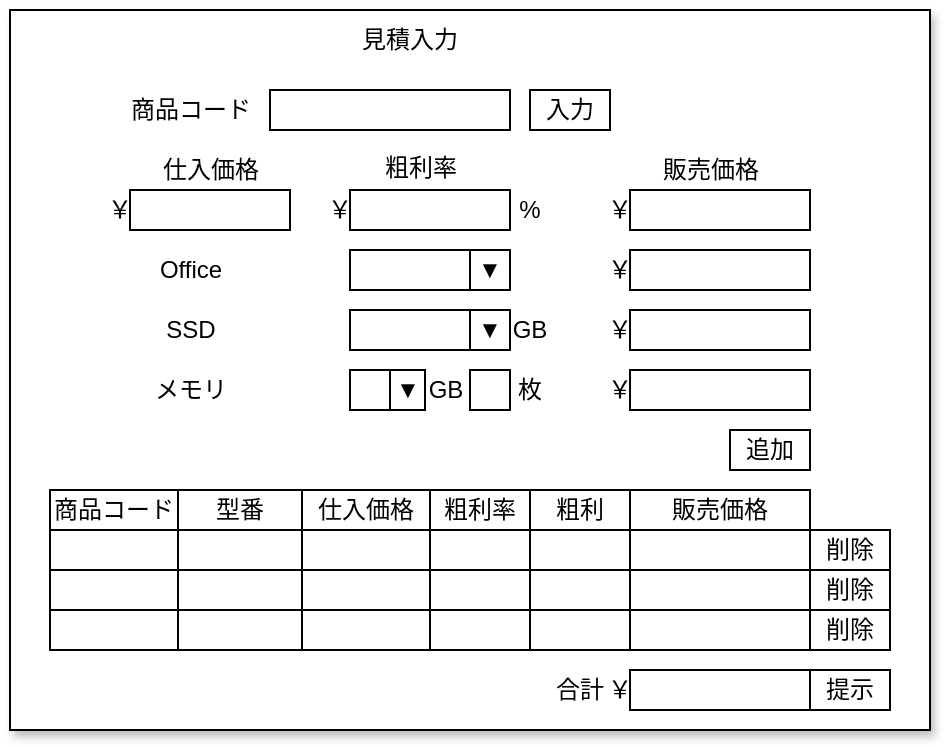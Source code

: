 <mxfile version="15.6.8" type="embed" pages="2">
    <diagram id="2d7q4Twcdk3mc3P2LlPO" name="S10-01 見積">
        <mxGraphModel dx="747" dy="437" grid="1" gridSize="10" guides="1" tooltips="1" connect="1" arrows="1" fold="1" page="1" pageScale="1" pageWidth="827" pageHeight="1169" math="0" shadow="0">
            <root>
                <mxCell id="0"/>
                <mxCell id="1" style="locked=1;" parent="0"/>
                <mxCell id="hILR4y_Fma9SmZH_9_it-3" value="" style="rounded=0;whiteSpace=wrap;html=1;shadow=1;" vertex="1" parent="1">
                    <mxGeometry x="80" y="50" width="460" height="360" as="geometry"/>
                </mxCell>
                <mxCell id="hILR4y_Fma9SmZH_9_it-4" value="&lt;div&gt;見積入力&lt;/div&gt;" style="text;html=1;strokeColor=none;fillColor=none;align=center;verticalAlign=middle;whiteSpace=wrap;rounded=0;" vertex="1" parent="1">
                    <mxGeometry x="250" y="50" width="60" height="30" as="geometry"/>
                </mxCell>
                <mxCell id="hILR4y_Fma9SmZH_9_it-5" value="&lt;div&gt;商品コード&lt;/div&gt;" style="text;html=1;align=center;verticalAlign=middle;resizable=0;points=[];autosize=1;strokeColor=none;fillColor=none;" vertex="1" parent="1">
                    <mxGeometry x="130" y="90" width="80" height="20" as="geometry"/>
                </mxCell>
                <mxCell id="hILR4y_Fma9SmZH_9_it-6" value="&lt;div&gt;Office&lt;/div&gt;" style="text;html=1;align=center;verticalAlign=middle;resizable=0;points=[];autosize=1;strokeColor=none;fillColor=none;" vertex="1" parent="1">
                    <mxGeometry x="145" y="170" width="50" height="20" as="geometry"/>
                </mxCell>
                <mxCell id="hILR4y_Fma9SmZH_9_it-7" value="&lt;div&gt;SSD&lt;/div&gt;" style="text;html=1;align=center;verticalAlign=middle;resizable=0;points=[];autosize=1;strokeColor=none;fillColor=none;" vertex="1" parent="1">
                    <mxGeometry x="150" y="200" width="40" height="20" as="geometry"/>
                </mxCell>
                <mxCell id="hILR4y_Fma9SmZH_9_it-8" value="メモリ" style="text;html=1;align=center;verticalAlign=middle;resizable=0;points=[];autosize=1;strokeColor=none;fillColor=none;" vertex="1" parent="1">
                    <mxGeometry x="145" y="230" width="50" height="20" as="geometry"/>
                </mxCell>
                <mxCell id="hILR4y_Fma9SmZH_9_it-9" value="" style="rounded=0;whiteSpace=wrap;html=1;" vertex="1" parent="1">
                    <mxGeometry x="210" y="90" width="120" height="20" as="geometry"/>
                </mxCell>
                <mxCell id="hILR4y_Fma9SmZH_9_it-10" value="入力" style="rounded=0;whiteSpace=wrap;html=1;" vertex="1" parent="1">
                    <mxGeometry x="340" y="90" width="40" height="20" as="geometry"/>
                </mxCell>
                <mxCell id="hILR4y_Fma9SmZH_9_it-11" value="仕入価格" style="text;html=1;align=center;verticalAlign=middle;resizable=0;points=[];autosize=1;strokeColor=none;fillColor=none;" vertex="1" parent="1">
                    <mxGeometry x="150" y="120" width="60" height="20" as="geometry"/>
                </mxCell>
                <mxCell id="hILR4y_Fma9SmZH_9_it-12" value="粗利率" style="text;html=1;align=center;verticalAlign=middle;resizable=0;points=[];autosize=1;strokeColor=none;fillColor=none;" vertex="1" parent="1">
                    <mxGeometry x="260" y="119" width="50" height="20" as="geometry"/>
                </mxCell>
                <mxCell id="hILR4y_Fma9SmZH_9_it-13" value="&lt;div&gt;販売価格&lt;/div&gt;" style="text;html=1;align=center;verticalAlign=middle;resizable=0;points=[];autosize=1;strokeColor=none;fillColor=none;" vertex="1" parent="1">
                    <mxGeometry x="400" y="120" width="60" height="20" as="geometry"/>
                </mxCell>
                <mxCell id="hILR4y_Fma9SmZH_9_it-14" value="" style="rounded=0;whiteSpace=wrap;html=1;" vertex="1" parent="1">
                    <mxGeometry x="140" y="140" width="80" height="20" as="geometry"/>
                </mxCell>
                <mxCell id="hILR4y_Fma9SmZH_9_it-15" value="" style="rounded=0;whiteSpace=wrap;html=1;" vertex="1" parent="1">
                    <mxGeometry x="250" y="140" width="80" height="20" as="geometry"/>
                </mxCell>
                <mxCell id="hILR4y_Fma9SmZH_9_it-16" value="" style="rounded=0;whiteSpace=wrap;html=1;" vertex="1" parent="1">
                    <mxGeometry x="390" y="140" width="90" height="20" as="geometry"/>
                </mxCell>
                <mxCell id="hILR4y_Fma9SmZH_9_it-17" value="￥" style="text;html=1;strokeColor=none;fillColor=none;align=center;verticalAlign=middle;whiteSpace=wrap;rounded=0;" vertex="1" parent="1">
                    <mxGeometry x="240" y="140" width="10" height="20" as="geometry"/>
                </mxCell>
                <mxCell id="hILR4y_Fma9SmZH_9_it-18" value="￥" style="text;html=1;strokeColor=none;fillColor=none;align=center;verticalAlign=middle;whiteSpace=wrap;rounded=0;" vertex="1" parent="1">
                    <mxGeometry x="380" y="140" width="10" height="20" as="geometry"/>
                </mxCell>
                <mxCell id="hILR4y_Fma9SmZH_9_it-19" value="%" style="text;html=1;strokeColor=none;fillColor=none;align=center;verticalAlign=middle;whiteSpace=wrap;rounded=0;" vertex="1" parent="1">
                    <mxGeometry x="330" y="140" width="20" height="20" as="geometry"/>
                </mxCell>
                <mxCell id="hILR4y_Fma9SmZH_9_it-20" value="" style="rounded=0;whiteSpace=wrap;html=1;" vertex="1" parent="1">
                    <mxGeometry x="250" y="170" width="80" height="20" as="geometry"/>
                </mxCell>
                <mxCell id="hILR4y_Fma9SmZH_9_it-21" value="▼" style="rounded=0;whiteSpace=wrap;html=1;" vertex="1" parent="1">
                    <mxGeometry x="310" y="170" width="20" height="20" as="geometry"/>
                </mxCell>
                <mxCell id="hILR4y_Fma9SmZH_9_it-22" value="" style="rounded=0;whiteSpace=wrap;html=1;" vertex="1" parent="1">
                    <mxGeometry x="390" y="170" width="90" height="20" as="geometry"/>
                </mxCell>
                <mxCell id="hILR4y_Fma9SmZH_9_it-23" value="￥" style="text;html=1;strokeColor=none;fillColor=none;align=center;verticalAlign=middle;whiteSpace=wrap;rounded=0;" vertex="1" parent="1">
                    <mxGeometry x="380" y="170" width="10" height="20" as="geometry"/>
                </mxCell>
                <mxCell id="hILR4y_Fma9SmZH_9_it-24" value="" style="rounded=0;whiteSpace=wrap;html=1;" vertex="1" parent="1">
                    <mxGeometry x="390" y="200" width="90" height="20" as="geometry"/>
                </mxCell>
                <mxCell id="hILR4y_Fma9SmZH_9_it-25" value="￥" style="text;html=1;strokeColor=none;fillColor=none;align=center;verticalAlign=middle;whiteSpace=wrap;rounded=0;" vertex="1" parent="1">
                    <mxGeometry x="380" y="200" width="10" height="20" as="geometry"/>
                </mxCell>
                <mxCell id="hILR4y_Fma9SmZH_9_it-26" value="" style="rounded=0;whiteSpace=wrap;html=1;" vertex="1" parent="1">
                    <mxGeometry x="390" y="230" width="90" height="20" as="geometry"/>
                </mxCell>
                <mxCell id="hILR4y_Fma9SmZH_9_it-27" value="￥" style="text;html=1;strokeColor=none;fillColor=none;align=center;verticalAlign=middle;whiteSpace=wrap;rounded=0;" vertex="1" parent="1">
                    <mxGeometry x="380" y="230" width="10" height="20" as="geometry"/>
                </mxCell>
                <mxCell id="hILR4y_Fma9SmZH_9_it-28" value="" style="rounded=0;whiteSpace=wrap;html=1;" vertex="1" parent="1">
                    <mxGeometry x="250" y="200" width="80" height="20" as="geometry"/>
                </mxCell>
                <mxCell id="hILR4y_Fma9SmZH_9_it-29" value="▼" style="rounded=0;whiteSpace=wrap;html=1;" vertex="1" parent="1">
                    <mxGeometry x="310" y="200" width="20" height="20" as="geometry"/>
                </mxCell>
                <mxCell id="hILR4y_Fma9SmZH_9_it-30" value="" style="rounded=0;whiteSpace=wrap;html=1;" vertex="1" parent="1">
                    <mxGeometry x="250" y="230" width="37.5" height="20" as="geometry"/>
                </mxCell>
                <mxCell id="hILR4y_Fma9SmZH_9_it-31" value="▼" style="rounded=0;whiteSpace=wrap;html=1;" vertex="1" parent="1">
                    <mxGeometry x="270" y="230" width="17.5" height="20" as="geometry"/>
                </mxCell>
                <mxCell id="hILR4y_Fma9SmZH_9_it-32" value="" style="shape=table;html=1;whiteSpace=wrap;startSize=0;container=1;collapsible=0;childLayout=tableLayout;" vertex="1" parent="1">
                    <mxGeometry x="100" y="290" width="190" height="80" as="geometry"/>
                </mxCell>
                <mxCell id="hILR4y_Fma9SmZH_9_it-33" value="" style="shape=partialRectangle;html=1;whiteSpace=wrap;collapsible=0;dropTarget=0;pointerEvents=0;fillColor=none;top=0;left=0;bottom=0;right=0;points=[[0,0.5],[1,0.5]];portConstraint=eastwest;" vertex="1" parent="hILR4y_Fma9SmZH_9_it-32">
                    <mxGeometry width="190" height="20" as="geometry"/>
                </mxCell>
                <mxCell id="hILR4y_Fma9SmZH_9_it-34" value="&lt;div&gt;商品コード&lt;/div&gt;" style="shape=partialRectangle;html=1;whiteSpace=wrap;connectable=0;fillColor=none;top=0;left=0;bottom=0;right=0;overflow=hidden;pointerEvents=1;" vertex="1" parent="hILR4y_Fma9SmZH_9_it-33">
                    <mxGeometry width="64" height="20" as="geometry">
                        <mxRectangle width="64" height="20" as="alternateBounds"/>
                    </mxGeometry>
                </mxCell>
                <mxCell id="hILR4y_Fma9SmZH_9_it-35" value="型番" style="shape=partialRectangle;html=1;whiteSpace=wrap;connectable=0;fillColor=none;top=0;left=0;bottom=0;right=0;overflow=hidden;pointerEvents=1;" vertex="1" parent="hILR4y_Fma9SmZH_9_it-33">
                    <mxGeometry x="64" width="62" height="20" as="geometry">
                        <mxRectangle width="62" height="20" as="alternateBounds"/>
                    </mxGeometry>
                </mxCell>
                <mxCell id="hILR4y_Fma9SmZH_9_it-36" value="&lt;div&gt;仕入価格&lt;/div&gt;" style="shape=partialRectangle;html=1;whiteSpace=wrap;connectable=0;fillColor=none;top=0;left=0;bottom=0;right=0;overflow=hidden;pointerEvents=1;" vertex="1" parent="hILR4y_Fma9SmZH_9_it-33">
                    <mxGeometry x="126" width="64" height="20" as="geometry">
                        <mxRectangle width="64" height="20" as="alternateBounds"/>
                    </mxGeometry>
                </mxCell>
                <mxCell id="hILR4y_Fma9SmZH_9_it-37" value="" style="shape=partialRectangle;html=1;whiteSpace=wrap;collapsible=0;dropTarget=0;pointerEvents=0;fillColor=none;top=0;left=0;bottom=0;right=0;points=[[0,0.5],[1,0.5]];portConstraint=eastwest;" vertex="1" parent="hILR4y_Fma9SmZH_9_it-32">
                    <mxGeometry y="20" width="190" height="20" as="geometry"/>
                </mxCell>
                <mxCell id="hILR4y_Fma9SmZH_9_it-38" value="" style="shape=partialRectangle;html=1;whiteSpace=wrap;connectable=0;fillColor=none;top=0;left=0;bottom=0;right=0;overflow=hidden;pointerEvents=1;" vertex="1" parent="hILR4y_Fma9SmZH_9_it-37">
                    <mxGeometry width="64" height="20" as="geometry">
                        <mxRectangle width="64" height="20" as="alternateBounds"/>
                    </mxGeometry>
                </mxCell>
                <mxCell id="hILR4y_Fma9SmZH_9_it-39" value="" style="shape=partialRectangle;html=1;whiteSpace=wrap;connectable=0;fillColor=none;top=0;left=0;bottom=0;right=0;overflow=hidden;pointerEvents=1;" vertex="1" parent="hILR4y_Fma9SmZH_9_it-37">
                    <mxGeometry x="64" width="62" height="20" as="geometry">
                        <mxRectangle width="62" height="20" as="alternateBounds"/>
                    </mxGeometry>
                </mxCell>
                <mxCell id="hILR4y_Fma9SmZH_9_it-40" value="" style="shape=partialRectangle;html=1;whiteSpace=wrap;connectable=0;fillColor=none;top=0;left=0;bottom=0;right=0;overflow=hidden;pointerEvents=1;" vertex="1" parent="hILR4y_Fma9SmZH_9_it-37">
                    <mxGeometry x="126" width="64" height="20" as="geometry">
                        <mxRectangle width="64" height="20" as="alternateBounds"/>
                    </mxGeometry>
                </mxCell>
                <mxCell id="hILR4y_Fma9SmZH_9_it-41" value="" style="shape=partialRectangle;html=1;whiteSpace=wrap;collapsible=0;dropTarget=0;pointerEvents=0;fillColor=none;top=0;left=0;bottom=0;right=0;points=[[0,0.5],[1,0.5]];portConstraint=eastwest;" vertex="1" parent="hILR4y_Fma9SmZH_9_it-32">
                    <mxGeometry y="40" width="190" height="20" as="geometry"/>
                </mxCell>
                <mxCell id="hILR4y_Fma9SmZH_9_it-42" value="" style="shape=partialRectangle;html=1;whiteSpace=wrap;connectable=0;fillColor=none;top=0;left=0;bottom=0;right=0;overflow=hidden;pointerEvents=1;" vertex="1" parent="hILR4y_Fma9SmZH_9_it-41">
                    <mxGeometry width="64" height="20" as="geometry">
                        <mxRectangle width="64" height="20" as="alternateBounds"/>
                    </mxGeometry>
                </mxCell>
                <mxCell id="hILR4y_Fma9SmZH_9_it-43" value="" style="shape=partialRectangle;html=1;whiteSpace=wrap;connectable=0;fillColor=none;top=0;left=0;bottom=0;right=0;overflow=hidden;pointerEvents=1;" vertex="1" parent="hILR4y_Fma9SmZH_9_it-41">
                    <mxGeometry x="64" width="62" height="20" as="geometry">
                        <mxRectangle width="62" height="20" as="alternateBounds"/>
                    </mxGeometry>
                </mxCell>
                <mxCell id="hILR4y_Fma9SmZH_9_it-44" value="" style="shape=partialRectangle;html=1;whiteSpace=wrap;connectable=0;fillColor=none;top=0;left=0;bottom=0;right=0;overflow=hidden;pointerEvents=1;" vertex="1" parent="hILR4y_Fma9SmZH_9_it-41">
                    <mxGeometry x="126" width="64" height="20" as="geometry">
                        <mxRectangle width="64" height="20" as="alternateBounds"/>
                    </mxGeometry>
                </mxCell>
                <mxCell id="hILR4y_Fma9SmZH_9_it-45" value="" style="shape=partialRectangle;html=1;whiteSpace=wrap;collapsible=0;dropTarget=0;pointerEvents=0;fillColor=none;top=0;left=0;bottom=0;right=0;points=[[0,0.5],[1,0.5]];portConstraint=eastwest;" vertex="1" parent="hILR4y_Fma9SmZH_9_it-32">
                    <mxGeometry y="60" width="190" height="20" as="geometry"/>
                </mxCell>
                <mxCell id="hILR4y_Fma9SmZH_9_it-46" value="" style="shape=partialRectangle;html=1;whiteSpace=wrap;connectable=0;fillColor=none;top=0;left=0;bottom=0;right=0;overflow=hidden;pointerEvents=1;" vertex="1" parent="hILR4y_Fma9SmZH_9_it-45">
                    <mxGeometry width="64" height="20" as="geometry">
                        <mxRectangle width="64" height="20" as="alternateBounds"/>
                    </mxGeometry>
                </mxCell>
                <mxCell id="hILR4y_Fma9SmZH_9_it-47" value="" style="shape=partialRectangle;html=1;whiteSpace=wrap;connectable=0;fillColor=none;top=0;left=0;bottom=0;right=0;overflow=hidden;pointerEvents=1;" vertex="1" parent="hILR4y_Fma9SmZH_9_it-45">
                    <mxGeometry x="64" width="62" height="20" as="geometry">
                        <mxRectangle width="62" height="20" as="alternateBounds"/>
                    </mxGeometry>
                </mxCell>
                <mxCell id="hILR4y_Fma9SmZH_9_it-48" value="" style="shape=partialRectangle;html=1;whiteSpace=wrap;connectable=0;fillColor=none;top=0;left=0;bottom=0;right=0;overflow=hidden;pointerEvents=1;" vertex="1" parent="hILR4y_Fma9SmZH_9_it-45">
                    <mxGeometry x="126" width="64" height="20" as="geometry">
                        <mxRectangle width="64" height="20" as="alternateBounds"/>
                    </mxGeometry>
                </mxCell>
                <mxCell id="hILR4y_Fma9SmZH_9_it-49" value="" style="shape=table;html=1;whiteSpace=wrap;startSize=0;container=1;collapsible=0;childLayout=tableLayout;" vertex="1" parent="1">
                    <mxGeometry x="290" y="290" width="190" height="80" as="geometry"/>
                </mxCell>
                <mxCell id="hILR4y_Fma9SmZH_9_it-50" value="" style="shape=partialRectangle;html=1;whiteSpace=wrap;collapsible=0;dropTarget=0;pointerEvents=0;fillColor=none;top=0;left=0;bottom=0;right=0;points=[[0,0.5],[1,0.5]];portConstraint=eastwest;" vertex="1" parent="hILR4y_Fma9SmZH_9_it-49">
                    <mxGeometry width="190" height="20" as="geometry"/>
                </mxCell>
                <mxCell id="hILR4y_Fma9SmZH_9_it-51" value="粗利率" style="shape=partialRectangle;html=1;whiteSpace=wrap;connectable=0;fillColor=none;top=0;left=0;bottom=0;right=0;overflow=hidden;pointerEvents=1;" vertex="1" parent="hILR4y_Fma9SmZH_9_it-50">
                    <mxGeometry width="50" height="20" as="geometry">
                        <mxRectangle width="50" height="20" as="alternateBounds"/>
                    </mxGeometry>
                </mxCell>
                <mxCell id="hILR4y_Fma9SmZH_9_it-52" value="粗利" style="shape=partialRectangle;html=1;whiteSpace=wrap;connectable=0;fillColor=none;top=0;left=0;bottom=0;right=0;overflow=hidden;pointerEvents=1;" vertex="1" parent="hILR4y_Fma9SmZH_9_it-50">
                    <mxGeometry x="50" width="50" height="20" as="geometry">
                        <mxRectangle width="50" height="20" as="alternateBounds"/>
                    </mxGeometry>
                </mxCell>
                <mxCell id="hILR4y_Fma9SmZH_9_it-53" value="販売価格" style="shape=partialRectangle;html=1;whiteSpace=wrap;connectable=0;fillColor=none;top=0;left=0;bottom=0;right=0;overflow=hidden;pointerEvents=1;" vertex="1" parent="hILR4y_Fma9SmZH_9_it-50">
                    <mxGeometry x="100" width="90" height="20" as="geometry">
                        <mxRectangle width="90" height="20" as="alternateBounds"/>
                    </mxGeometry>
                </mxCell>
                <mxCell id="hILR4y_Fma9SmZH_9_it-54" value="" style="shape=partialRectangle;html=1;whiteSpace=wrap;collapsible=0;dropTarget=0;pointerEvents=0;fillColor=none;top=0;left=0;bottom=0;right=0;points=[[0,0.5],[1,0.5]];portConstraint=eastwest;" vertex="1" parent="hILR4y_Fma9SmZH_9_it-49">
                    <mxGeometry y="20" width="190" height="20" as="geometry"/>
                </mxCell>
                <mxCell id="hILR4y_Fma9SmZH_9_it-55" value="" style="shape=partialRectangle;html=1;whiteSpace=wrap;connectable=0;fillColor=none;top=0;left=0;bottom=0;right=0;overflow=hidden;pointerEvents=1;" vertex="1" parent="hILR4y_Fma9SmZH_9_it-54">
                    <mxGeometry width="50" height="20" as="geometry">
                        <mxRectangle width="50" height="20" as="alternateBounds"/>
                    </mxGeometry>
                </mxCell>
                <mxCell id="hILR4y_Fma9SmZH_9_it-56" value="" style="shape=partialRectangle;html=1;whiteSpace=wrap;connectable=0;fillColor=none;top=0;left=0;bottom=0;right=0;overflow=hidden;pointerEvents=1;" vertex="1" parent="hILR4y_Fma9SmZH_9_it-54">
                    <mxGeometry x="50" width="50" height="20" as="geometry">
                        <mxRectangle width="50" height="20" as="alternateBounds"/>
                    </mxGeometry>
                </mxCell>
                <mxCell id="hILR4y_Fma9SmZH_9_it-57" value="" style="shape=partialRectangle;html=1;whiteSpace=wrap;connectable=0;fillColor=none;top=0;left=0;bottom=0;right=0;overflow=hidden;pointerEvents=1;" vertex="1" parent="hILR4y_Fma9SmZH_9_it-54">
                    <mxGeometry x="100" width="90" height="20" as="geometry">
                        <mxRectangle width="90" height="20" as="alternateBounds"/>
                    </mxGeometry>
                </mxCell>
                <mxCell id="hILR4y_Fma9SmZH_9_it-58" value="" style="shape=partialRectangle;html=1;whiteSpace=wrap;collapsible=0;dropTarget=0;pointerEvents=0;fillColor=none;top=0;left=0;bottom=0;right=0;points=[[0,0.5],[1,0.5]];portConstraint=eastwest;" vertex="1" parent="hILR4y_Fma9SmZH_9_it-49">
                    <mxGeometry y="40" width="190" height="20" as="geometry"/>
                </mxCell>
                <mxCell id="hILR4y_Fma9SmZH_9_it-59" value="" style="shape=partialRectangle;html=1;whiteSpace=wrap;connectable=0;fillColor=none;top=0;left=0;bottom=0;right=0;overflow=hidden;pointerEvents=1;" vertex="1" parent="hILR4y_Fma9SmZH_9_it-58">
                    <mxGeometry width="50" height="20" as="geometry">
                        <mxRectangle width="50" height="20" as="alternateBounds"/>
                    </mxGeometry>
                </mxCell>
                <mxCell id="hILR4y_Fma9SmZH_9_it-60" value="" style="shape=partialRectangle;html=1;whiteSpace=wrap;connectable=0;fillColor=none;top=0;left=0;bottom=0;right=0;overflow=hidden;pointerEvents=1;" vertex="1" parent="hILR4y_Fma9SmZH_9_it-58">
                    <mxGeometry x="50" width="50" height="20" as="geometry">
                        <mxRectangle width="50" height="20" as="alternateBounds"/>
                    </mxGeometry>
                </mxCell>
                <mxCell id="hILR4y_Fma9SmZH_9_it-61" value="" style="shape=partialRectangle;html=1;whiteSpace=wrap;connectable=0;fillColor=none;top=0;left=0;bottom=0;right=0;overflow=hidden;pointerEvents=1;" vertex="1" parent="hILR4y_Fma9SmZH_9_it-58">
                    <mxGeometry x="100" width="90" height="20" as="geometry">
                        <mxRectangle width="90" height="20" as="alternateBounds"/>
                    </mxGeometry>
                </mxCell>
                <mxCell id="hILR4y_Fma9SmZH_9_it-62" value="" style="shape=partialRectangle;html=1;whiteSpace=wrap;collapsible=0;dropTarget=0;pointerEvents=0;fillColor=none;top=0;left=0;bottom=0;right=0;points=[[0,0.5],[1,0.5]];portConstraint=eastwest;" vertex="1" parent="hILR4y_Fma9SmZH_9_it-49">
                    <mxGeometry y="60" width="190" height="20" as="geometry"/>
                </mxCell>
                <mxCell id="hILR4y_Fma9SmZH_9_it-63" value="" style="shape=partialRectangle;html=1;whiteSpace=wrap;connectable=0;fillColor=none;top=0;left=0;bottom=0;right=0;overflow=hidden;pointerEvents=1;" vertex="1" parent="hILR4y_Fma9SmZH_9_it-62">
                    <mxGeometry width="50" height="20" as="geometry">
                        <mxRectangle width="50" height="20" as="alternateBounds"/>
                    </mxGeometry>
                </mxCell>
                <mxCell id="hILR4y_Fma9SmZH_9_it-64" value="" style="shape=partialRectangle;html=1;whiteSpace=wrap;connectable=0;fillColor=none;top=0;left=0;bottom=0;right=0;overflow=hidden;pointerEvents=1;" vertex="1" parent="hILR4y_Fma9SmZH_9_it-62">
                    <mxGeometry x="50" width="50" height="20" as="geometry">
                        <mxRectangle width="50" height="20" as="alternateBounds"/>
                    </mxGeometry>
                </mxCell>
                <mxCell id="hILR4y_Fma9SmZH_9_it-65" value="" style="shape=partialRectangle;html=1;whiteSpace=wrap;connectable=0;fillColor=none;top=0;left=0;bottom=0;right=0;overflow=hidden;pointerEvents=1;" vertex="1" parent="hILR4y_Fma9SmZH_9_it-62">
                    <mxGeometry x="100" width="90" height="20" as="geometry">
                        <mxRectangle width="90" height="20" as="alternateBounds"/>
                    </mxGeometry>
                </mxCell>
                <mxCell id="hILR4y_Fma9SmZH_9_it-66" value="合計" style="text;html=1;strokeColor=none;fillColor=none;align=center;verticalAlign=middle;whiteSpace=wrap;rounded=0;" vertex="1" parent="1">
                    <mxGeometry x="350" y="380" width="30" height="20" as="geometry"/>
                </mxCell>
                <mxCell id="hILR4y_Fma9SmZH_9_it-67" value="" style="rounded=0;whiteSpace=wrap;html=1;" vertex="1" parent="1">
                    <mxGeometry x="390" y="380" width="90" height="20" as="geometry"/>
                </mxCell>
                <mxCell id="hILR4y_Fma9SmZH_9_it-68" value="￥" style="text;html=1;strokeColor=none;fillColor=none;align=center;verticalAlign=middle;whiteSpace=wrap;rounded=0;" vertex="1" parent="1">
                    <mxGeometry x="380" y="380" width="10" height="20" as="geometry"/>
                </mxCell>
                <mxCell id="hILR4y_Fma9SmZH_9_it-69" value="GB" style="text;html=1;strokeColor=none;fillColor=none;align=center;verticalAlign=middle;whiteSpace=wrap;rounded=0;" vertex="1" parent="1">
                    <mxGeometry x="330" y="200" width="20" height="20" as="geometry"/>
                </mxCell>
                <mxCell id="hILR4y_Fma9SmZH_9_it-70" value="枚" style="text;html=1;strokeColor=none;fillColor=none;align=center;verticalAlign=middle;whiteSpace=wrap;rounded=0;" vertex="1" parent="1">
                    <mxGeometry x="330" y="230" width="20" height="20" as="geometry"/>
                </mxCell>
                <mxCell id="hILR4y_Fma9SmZH_9_it-71" value="" style="rounded=0;whiteSpace=wrap;html=1;" vertex="1" parent="1">
                    <mxGeometry x="310" y="230" width="20" height="20" as="geometry"/>
                </mxCell>
                <mxCell id="hILR4y_Fma9SmZH_9_it-72" value="GB" style="text;html=1;strokeColor=none;fillColor=none;align=center;verticalAlign=middle;whiteSpace=wrap;rounded=0;" vertex="1" parent="1">
                    <mxGeometry x="287.5" y="230" width="20" height="20" as="geometry"/>
                </mxCell>
                <mxCell id="hILR4y_Fma9SmZH_9_it-73" value="￥" style="text;html=1;strokeColor=none;fillColor=none;align=center;verticalAlign=middle;whiteSpace=wrap;rounded=0;" vertex="1" parent="1">
                    <mxGeometry x="130" y="140" width="10" height="20" as="geometry"/>
                </mxCell>
                <mxCell id="hILR4y_Fma9SmZH_9_it-74" value="&lt;div&gt;削除&lt;/div&gt;" style="rounded=0;whiteSpace=wrap;html=1;" vertex="1" parent="1">
                    <mxGeometry x="480" y="310" width="40" height="20" as="geometry"/>
                </mxCell>
                <mxCell id="hILR4y_Fma9SmZH_9_it-75" value="&lt;div&gt;削除&lt;/div&gt;" style="rounded=0;whiteSpace=wrap;html=1;" vertex="1" parent="1">
                    <mxGeometry x="480" y="330" width="40" height="20" as="geometry"/>
                </mxCell>
                <mxCell id="hILR4y_Fma9SmZH_9_it-76" value="&lt;div&gt;削除&lt;/div&gt;" style="rounded=0;whiteSpace=wrap;html=1;" vertex="1" parent="1">
                    <mxGeometry x="480" y="350" width="40" height="20" as="geometry"/>
                </mxCell>
                <mxCell id="hILR4y_Fma9SmZH_9_it-77" value="&lt;div&gt;追加&lt;/div&gt;" style="rounded=0;whiteSpace=wrap;html=1;" vertex="1" parent="1">
                    <mxGeometry x="440" y="260" width="40" height="20" as="geometry"/>
                </mxCell>
                <mxCell id="hILR4y_Fma9SmZH_9_it-78" value="提示" style="rounded=0;whiteSpace=wrap;html=1;" vertex="1" parent="1">
                    <mxGeometry x="480" y="380" width="40" height="20" as="geometry"/>
                </mxCell>
                <mxCell id="2" value="名称未設定レイヤ" parent="0"/>
                <mxCell id="3" value="名称未設定レイヤ" parent="0"/>
            </root>
        </mxGraphModel>
    </diagram>
    <diagram id="adCL3K_38qttfaBOMlnU" name="S10-02 客用見積">
        <mxGraphModel dx="747" dy="437" grid="1" gridSize="10" guides="1" tooltips="1" connect="1" arrows="1" fold="1" page="1" pageScale="1" pageWidth="827" pageHeight="1169" math="0" shadow="0">
            <root>
                <mxCell id="QnXR3cfc8Wpw4rfRPA1y-0"/>
                <mxCell id="QnXR3cfc8Wpw4rfRPA1y-1" style="locked=1;" parent="QnXR3cfc8Wpw4rfRPA1y-0"/>
                <mxCell id="qpgXcvMbHYsQFZI_Mwnj-75" value="" style="rounded=0;whiteSpace=wrap;html=1;shadow=1;" vertex="1" parent="QnXR3cfc8Wpw4rfRPA1y-1">
                    <mxGeometry x="90" y="60" width="420" height="210" as="geometry"/>
                </mxCell>
                <mxCell id="qpgXcvMbHYsQFZI_Mwnj-76" value="お見積り" style="text;html=1;strokeColor=none;fillColor=none;align=center;verticalAlign=middle;whiteSpace=wrap;rounded=0;" vertex="1" parent="QnXR3cfc8Wpw4rfRPA1y-1">
                    <mxGeometry x="270" y="60" width="60" height="30" as="geometry"/>
                </mxCell>
                <mxCell id="qpgXcvMbHYsQFZI_Mwnj-77" value="合計" style="text;html=1;strokeColor=none;fillColor=none;align=center;verticalAlign=middle;whiteSpace=wrap;rounded=0;" vertex="1" parent="QnXR3cfc8Wpw4rfRPA1y-1">
                    <mxGeometry x="360" y="240" width="30" height="20" as="geometry"/>
                </mxCell>
                <mxCell id="qpgXcvMbHYsQFZI_Mwnj-78" value="" style="rounded=0;whiteSpace=wrap;html=1;" vertex="1" parent="QnXR3cfc8Wpw4rfRPA1y-1">
                    <mxGeometry x="400" y="240" width="90" height="20" as="geometry"/>
                </mxCell>
                <mxCell id="qpgXcvMbHYsQFZI_Mwnj-79" value="￥" style="text;html=1;strokeColor=none;fillColor=none;align=center;verticalAlign=middle;whiteSpace=wrap;rounded=0;" vertex="1" parent="QnXR3cfc8Wpw4rfRPA1y-1">
                    <mxGeometry x="390" y="240" width="10" height="20" as="geometry"/>
                </mxCell>
                <mxCell id="qpgXcvMbHYsQFZI_Mwnj-80" value="" style="shape=table;html=1;whiteSpace=wrap;startSize=0;container=1;collapsible=0;childLayout=tableLayout;" vertex="1" parent="QnXR3cfc8Wpw4rfRPA1y-1">
                    <mxGeometry x="110" y="140" width="210" height="80" as="geometry"/>
                </mxCell>
                <mxCell id="qpgXcvMbHYsQFZI_Mwnj-81" value="" style="shape=partialRectangle;html=1;whiteSpace=wrap;collapsible=0;dropTarget=0;pointerEvents=0;fillColor=none;top=0;left=0;bottom=0;right=0;points=[[0,0.5],[1,0.5]];portConstraint=eastwest;" vertex="1" parent="qpgXcvMbHYsQFZI_Mwnj-80">
                    <mxGeometry width="210" height="20" as="geometry"/>
                </mxCell>
                <mxCell id="qpgXcvMbHYsQFZI_Mwnj-82" value="型番" style="shape=partialRectangle;html=1;whiteSpace=wrap;connectable=0;fillColor=none;top=0;left=0;bottom=0;right=0;overflow=hidden;pointerEvents=1;" vertex="1" parent="qpgXcvMbHYsQFZI_Mwnj-81">
                    <mxGeometry width="100" height="20" as="geometry">
                        <mxRectangle width="100" height="20" as="alternateBounds"/>
                    </mxGeometry>
                </mxCell>
                <mxCell id="qpgXcvMbHYsQFZI_Mwnj-83" value="Office" style="shape=partialRectangle;html=1;whiteSpace=wrap;connectable=0;fillColor=none;top=0;left=0;bottom=0;right=0;overflow=hidden;pointerEvents=1;" vertex="1" parent="qpgXcvMbHYsQFZI_Mwnj-81">
                    <mxGeometry x="100" width="90" height="20" as="geometry">
                        <mxRectangle width="90" height="20" as="alternateBounds"/>
                    </mxGeometry>
                </mxCell>
                <mxCell id="qpgXcvMbHYsQFZI_Mwnj-84" value="" style="shape=partialRectangle;html=1;whiteSpace=wrap;connectable=0;fillColor=none;top=0;left=0;bottom=0;right=0;overflow=hidden;pointerEvents=1;" vertex="1" parent="qpgXcvMbHYsQFZI_Mwnj-81">
                    <mxGeometry x="190" width="20" height="20" as="geometry">
                        <mxRectangle width="20" height="20" as="alternateBounds"/>
                    </mxGeometry>
                </mxCell>
                <mxCell id="qpgXcvMbHYsQFZI_Mwnj-85" value="" style="shape=partialRectangle;html=1;whiteSpace=wrap;collapsible=0;dropTarget=0;pointerEvents=0;fillColor=none;top=0;left=0;bottom=0;right=0;points=[[0,0.5],[1,0.5]];portConstraint=eastwest;" vertex="1" parent="qpgXcvMbHYsQFZI_Mwnj-80">
                    <mxGeometry y="20" width="210" height="20" as="geometry"/>
                </mxCell>
                <mxCell id="qpgXcvMbHYsQFZI_Mwnj-86" value="" style="shape=partialRectangle;html=1;whiteSpace=wrap;connectable=0;fillColor=none;top=0;left=0;bottom=0;right=0;overflow=hidden;pointerEvents=1;" vertex="1" parent="qpgXcvMbHYsQFZI_Mwnj-85">
                    <mxGeometry width="100" height="20" as="geometry">
                        <mxRectangle width="100" height="20" as="alternateBounds"/>
                    </mxGeometry>
                </mxCell>
                <mxCell id="qpgXcvMbHYsQFZI_Mwnj-87" value="" style="shape=partialRectangle;html=1;whiteSpace=wrap;connectable=0;fillColor=none;top=0;left=0;bottom=0;right=0;overflow=hidden;pointerEvents=1;" vertex="1" parent="qpgXcvMbHYsQFZI_Mwnj-85">
                    <mxGeometry x="100" width="90" height="20" as="geometry">
                        <mxRectangle width="90" height="20" as="alternateBounds"/>
                    </mxGeometry>
                </mxCell>
                <mxCell id="qpgXcvMbHYsQFZI_Mwnj-88" value="" style="shape=partialRectangle;html=1;whiteSpace=wrap;connectable=0;fillColor=none;top=0;left=0;bottom=0;right=0;overflow=hidden;pointerEvents=1;" vertex="1" parent="qpgXcvMbHYsQFZI_Mwnj-85">
                    <mxGeometry x="190" width="20" height="20" as="geometry">
                        <mxRectangle width="20" height="20" as="alternateBounds"/>
                    </mxGeometry>
                </mxCell>
                <mxCell id="qpgXcvMbHYsQFZI_Mwnj-89" value="" style="shape=partialRectangle;html=1;whiteSpace=wrap;collapsible=0;dropTarget=0;pointerEvents=0;fillColor=none;top=0;left=0;bottom=0;right=0;points=[[0,0.5],[1,0.5]];portConstraint=eastwest;" vertex="1" parent="qpgXcvMbHYsQFZI_Mwnj-80">
                    <mxGeometry y="40" width="210" height="20" as="geometry"/>
                </mxCell>
                <mxCell id="qpgXcvMbHYsQFZI_Mwnj-90" value="" style="shape=partialRectangle;html=1;whiteSpace=wrap;connectable=0;fillColor=none;top=0;left=0;bottom=0;right=0;overflow=hidden;pointerEvents=1;" vertex="1" parent="qpgXcvMbHYsQFZI_Mwnj-89">
                    <mxGeometry width="100" height="20" as="geometry">
                        <mxRectangle width="100" height="20" as="alternateBounds"/>
                    </mxGeometry>
                </mxCell>
                <mxCell id="qpgXcvMbHYsQFZI_Mwnj-91" value="" style="shape=partialRectangle;html=1;whiteSpace=wrap;connectable=0;fillColor=none;top=0;left=0;bottom=0;right=0;overflow=hidden;pointerEvents=1;" vertex="1" parent="qpgXcvMbHYsQFZI_Mwnj-89">
                    <mxGeometry x="100" width="90" height="20" as="geometry">
                        <mxRectangle width="90" height="20" as="alternateBounds"/>
                    </mxGeometry>
                </mxCell>
                <mxCell id="qpgXcvMbHYsQFZI_Mwnj-92" value="" style="shape=partialRectangle;html=1;whiteSpace=wrap;connectable=0;fillColor=none;top=0;left=0;bottom=0;right=0;overflow=hidden;pointerEvents=1;" vertex="1" parent="qpgXcvMbHYsQFZI_Mwnj-89">
                    <mxGeometry x="190" width="20" height="20" as="geometry">
                        <mxRectangle width="20" height="20" as="alternateBounds"/>
                    </mxGeometry>
                </mxCell>
                <mxCell id="qpgXcvMbHYsQFZI_Mwnj-93" value="" style="shape=partialRectangle;html=1;whiteSpace=wrap;collapsible=0;dropTarget=0;pointerEvents=0;fillColor=none;top=0;left=0;bottom=0;right=0;points=[[0,0.5],[1,0.5]];portConstraint=eastwest;" vertex="1" parent="qpgXcvMbHYsQFZI_Mwnj-80">
                    <mxGeometry y="60" width="210" height="20" as="geometry"/>
                </mxCell>
                <mxCell id="qpgXcvMbHYsQFZI_Mwnj-94" value="" style="shape=partialRectangle;html=1;whiteSpace=wrap;connectable=0;fillColor=none;top=0;left=0;bottom=0;right=0;overflow=hidden;pointerEvents=1;" vertex="1" parent="qpgXcvMbHYsQFZI_Mwnj-93">
                    <mxGeometry width="100" height="20" as="geometry">
                        <mxRectangle width="100" height="20" as="alternateBounds"/>
                    </mxGeometry>
                </mxCell>
                <mxCell id="qpgXcvMbHYsQFZI_Mwnj-95" value="" style="shape=partialRectangle;html=1;whiteSpace=wrap;connectable=0;fillColor=none;top=0;left=0;bottom=0;right=0;overflow=hidden;pointerEvents=1;" vertex="1" parent="qpgXcvMbHYsQFZI_Mwnj-93">
                    <mxGeometry x="100" width="90" height="20" as="geometry">
                        <mxRectangle width="90" height="20" as="alternateBounds"/>
                    </mxGeometry>
                </mxCell>
                <mxCell id="qpgXcvMbHYsQFZI_Mwnj-96" value="" style="shape=partialRectangle;html=1;whiteSpace=wrap;connectable=0;fillColor=none;top=0;left=0;bottom=0;right=0;overflow=hidden;pointerEvents=1;" vertex="1" parent="qpgXcvMbHYsQFZI_Mwnj-93">
                    <mxGeometry x="190" width="20" height="20" as="geometry">
                        <mxRectangle width="20" height="20" as="alternateBounds"/>
                    </mxGeometry>
                </mxCell>
                <mxCell id="qpgXcvMbHYsQFZI_Mwnj-97" value="" style="shape=table;html=1;whiteSpace=wrap;startSize=0;container=1;collapsible=0;childLayout=tableLayout;" vertex="1" parent="QnXR3cfc8Wpw4rfRPA1y-1">
                    <mxGeometry x="110" y="100" width="210" height="80" as="geometry"/>
                </mxCell>
                <mxCell id="qpgXcvMbHYsQFZI_Mwnj-98" value="" style="shape=partialRectangle;html=1;whiteSpace=wrap;collapsible=0;dropTarget=0;pointerEvents=0;fillColor=none;top=0;left=0;bottom=0;right=0;points=[[0,0.5],[1,0.5]];portConstraint=eastwest;" vertex="1" parent="qpgXcvMbHYsQFZI_Mwnj-97">
                    <mxGeometry width="210" height="20" as="geometry"/>
                </mxCell>
                <mxCell id="qpgXcvMbHYsQFZI_Mwnj-99" value="型番" style="shape=partialRectangle;html=1;whiteSpace=wrap;connectable=0;fillColor=none;top=0;left=0;bottom=0;right=0;overflow=hidden;pointerEvents=1;" vertex="1" parent="qpgXcvMbHYsQFZI_Mwnj-98">
                    <mxGeometry width="100" height="20" as="geometry">
                        <mxRectangle width="100" height="20" as="alternateBounds"/>
                    </mxGeometry>
                </mxCell>
                <mxCell id="qpgXcvMbHYsQFZI_Mwnj-100" value="Office" style="shape=partialRectangle;html=1;whiteSpace=wrap;connectable=0;fillColor=none;top=0;left=0;bottom=0;right=0;overflow=hidden;pointerEvents=1;" vertex="1" parent="qpgXcvMbHYsQFZI_Mwnj-98">
                    <mxGeometry x="100" width="90" height="20" as="geometry">
                        <mxRectangle width="90" height="20" as="alternateBounds"/>
                    </mxGeometry>
                </mxCell>
                <mxCell id="qpgXcvMbHYsQFZI_Mwnj-101" value="" style="shape=partialRectangle;html=1;whiteSpace=wrap;connectable=0;fillColor=none;top=0;left=0;bottom=0;right=0;overflow=hidden;pointerEvents=1;" vertex="1" parent="qpgXcvMbHYsQFZI_Mwnj-98">
                    <mxGeometry x="190" width="20" height="20" as="geometry">
                        <mxRectangle width="20" height="20" as="alternateBounds"/>
                    </mxGeometry>
                </mxCell>
                <mxCell id="qpgXcvMbHYsQFZI_Mwnj-102" value="" style="shape=partialRectangle;html=1;whiteSpace=wrap;collapsible=0;dropTarget=0;pointerEvents=0;fillColor=none;top=0;left=0;bottom=0;right=0;points=[[0,0.5],[1,0.5]];portConstraint=eastwest;" vertex="1" parent="qpgXcvMbHYsQFZI_Mwnj-97">
                    <mxGeometry y="20" width="210" height="20" as="geometry"/>
                </mxCell>
                <mxCell id="qpgXcvMbHYsQFZI_Mwnj-103" value="" style="shape=partialRectangle;html=1;whiteSpace=wrap;connectable=0;fillColor=none;top=0;left=0;bottom=0;right=0;overflow=hidden;pointerEvents=1;" vertex="1" parent="qpgXcvMbHYsQFZI_Mwnj-102">
                    <mxGeometry width="100" height="20" as="geometry">
                        <mxRectangle width="100" height="20" as="alternateBounds"/>
                    </mxGeometry>
                </mxCell>
                <mxCell id="qpgXcvMbHYsQFZI_Mwnj-104" value="" style="shape=partialRectangle;html=1;whiteSpace=wrap;connectable=0;fillColor=none;top=0;left=0;bottom=0;right=0;overflow=hidden;pointerEvents=1;" vertex="1" parent="qpgXcvMbHYsQFZI_Mwnj-102">
                    <mxGeometry x="100" width="90" height="20" as="geometry">
                        <mxRectangle width="90" height="20" as="alternateBounds"/>
                    </mxGeometry>
                </mxCell>
                <mxCell id="qpgXcvMbHYsQFZI_Mwnj-105" value="" style="shape=partialRectangle;html=1;whiteSpace=wrap;connectable=0;fillColor=none;top=0;left=0;bottom=0;right=0;overflow=hidden;pointerEvents=1;" vertex="1" parent="qpgXcvMbHYsQFZI_Mwnj-102">
                    <mxGeometry x="190" width="20" height="20" as="geometry">
                        <mxRectangle width="20" height="20" as="alternateBounds"/>
                    </mxGeometry>
                </mxCell>
                <mxCell id="qpgXcvMbHYsQFZI_Mwnj-106" value="" style="shape=partialRectangle;html=1;whiteSpace=wrap;collapsible=0;dropTarget=0;pointerEvents=0;fillColor=none;top=0;left=0;bottom=0;right=0;points=[[0,0.5],[1,0.5]];portConstraint=eastwest;" vertex="1" parent="qpgXcvMbHYsQFZI_Mwnj-97">
                    <mxGeometry y="40" width="210" height="20" as="geometry"/>
                </mxCell>
                <mxCell id="qpgXcvMbHYsQFZI_Mwnj-107" value="" style="shape=partialRectangle;html=1;whiteSpace=wrap;connectable=0;fillColor=none;top=0;left=0;bottom=0;right=0;overflow=hidden;pointerEvents=1;" vertex="1" parent="qpgXcvMbHYsQFZI_Mwnj-106">
                    <mxGeometry width="100" height="20" as="geometry">
                        <mxRectangle width="100" height="20" as="alternateBounds"/>
                    </mxGeometry>
                </mxCell>
                <mxCell id="qpgXcvMbHYsQFZI_Mwnj-108" value="" style="shape=partialRectangle;html=1;whiteSpace=wrap;connectable=0;fillColor=none;top=0;left=0;bottom=0;right=0;overflow=hidden;pointerEvents=1;" vertex="1" parent="qpgXcvMbHYsQFZI_Mwnj-106">
                    <mxGeometry x="100" width="90" height="20" as="geometry">
                        <mxRectangle width="90" height="20" as="alternateBounds"/>
                    </mxGeometry>
                </mxCell>
                <mxCell id="qpgXcvMbHYsQFZI_Mwnj-109" value="" style="shape=partialRectangle;html=1;whiteSpace=wrap;connectable=0;fillColor=none;top=0;left=0;bottom=0;right=0;overflow=hidden;pointerEvents=1;" vertex="1" parent="qpgXcvMbHYsQFZI_Mwnj-106">
                    <mxGeometry x="190" width="20" height="20" as="geometry">
                        <mxRectangle width="20" height="20" as="alternateBounds"/>
                    </mxGeometry>
                </mxCell>
                <mxCell id="qpgXcvMbHYsQFZI_Mwnj-110" value="" style="shape=partialRectangle;html=1;whiteSpace=wrap;collapsible=0;dropTarget=0;pointerEvents=0;fillColor=none;top=0;left=0;bottom=0;right=0;points=[[0,0.5],[1,0.5]];portConstraint=eastwest;" vertex="1" parent="qpgXcvMbHYsQFZI_Mwnj-97">
                    <mxGeometry y="60" width="210" height="20" as="geometry"/>
                </mxCell>
                <mxCell id="qpgXcvMbHYsQFZI_Mwnj-111" value="" style="shape=partialRectangle;html=1;whiteSpace=wrap;connectable=0;fillColor=none;top=0;left=0;bottom=0;right=0;overflow=hidden;pointerEvents=1;" vertex="1" parent="qpgXcvMbHYsQFZI_Mwnj-110">
                    <mxGeometry width="100" height="20" as="geometry">
                        <mxRectangle width="100" height="20" as="alternateBounds"/>
                    </mxGeometry>
                </mxCell>
                <mxCell id="qpgXcvMbHYsQFZI_Mwnj-112" value="" style="shape=partialRectangle;html=1;whiteSpace=wrap;connectable=0;fillColor=none;top=0;left=0;bottom=0;right=0;overflow=hidden;pointerEvents=1;" vertex="1" parent="qpgXcvMbHYsQFZI_Mwnj-110">
                    <mxGeometry x="100" width="90" height="20" as="geometry">
                        <mxRectangle width="90" height="20" as="alternateBounds"/>
                    </mxGeometry>
                </mxCell>
                <mxCell id="qpgXcvMbHYsQFZI_Mwnj-113" value="" style="shape=partialRectangle;html=1;whiteSpace=wrap;connectable=0;fillColor=none;top=0;left=0;bottom=0;right=0;overflow=hidden;pointerEvents=1;" vertex="1" parent="qpgXcvMbHYsQFZI_Mwnj-110">
                    <mxGeometry x="190" width="20" height="20" as="geometry">
                        <mxRectangle width="20" height="20" as="alternateBounds"/>
                    </mxGeometry>
                </mxCell>
                <mxCell id="qpgXcvMbHYsQFZI_Mwnj-114" value="" style="shape=table;html=1;whiteSpace=wrap;startSize=0;container=1;collapsible=0;childLayout=tableLayout;" vertex="1" parent="QnXR3cfc8Wpw4rfRPA1y-1">
                    <mxGeometry x="300" y="140" width="190" height="80" as="geometry"/>
                </mxCell>
                <mxCell id="qpgXcvMbHYsQFZI_Mwnj-115" value="" style="shape=partialRectangle;html=1;whiteSpace=wrap;collapsible=0;dropTarget=0;pointerEvents=0;fillColor=none;top=0;left=0;bottom=0;right=0;points=[[0,0.5],[1,0.5]];portConstraint=eastwest;" vertex="1" parent="qpgXcvMbHYsQFZI_Mwnj-114">
                    <mxGeometry width="190" height="20" as="geometry"/>
                </mxCell>
                <mxCell id="qpgXcvMbHYsQFZI_Mwnj-116" value="メモリ" style="shape=partialRectangle;html=1;whiteSpace=wrap;connectable=0;fillColor=none;top=0;left=0;bottom=0;right=0;overflow=hidden;pointerEvents=1;" vertex="1" parent="qpgXcvMbHYsQFZI_Mwnj-115">
                    <mxGeometry width="50" height="20" as="geometry">
                        <mxRectangle width="50" height="20" as="alternateBounds"/>
                    </mxGeometry>
                </mxCell>
                <mxCell id="qpgXcvMbHYsQFZI_Mwnj-117" value="SSD" style="shape=partialRectangle;html=1;whiteSpace=wrap;connectable=0;fillColor=none;top=0;left=0;bottom=0;right=0;overflow=hidden;pointerEvents=1;" vertex="1" parent="qpgXcvMbHYsQFZI_Mwnj-115">
                    <mxGeometry x="50" width="50" height="20" as="geometry">
                        <mxRectangle width="50" height="20" as="alternateBounds"/>
                    </mxGeometry>
                </mxCell>
                <mxCell id="qpgXcvMbHYsQFZI_Mwnj-118" value="販売価格" style="shape=partialRectangle;html=1;whiteSpace=wrap;connectable=0;fillColor=none;top=0;left=0;bottom=0;right=0;overflow=hidden;pointerEvents=1;" vertex="1" parent="qpgXcvMbHYsQFZI_Mwnj-115">
                    <mxGeometry x="100" width="90" height="20" as="geometry">
                        <mxRectangle width="90" height="20" as="alternateBounds"/>
                    </mxGeometry>
                </mxCell>
                <mxCell id="qpgXcvMbHYsQFZI_Mwnj-119" value="" style="shape=partialRectangle;html=1;whiteSpace=wrap;collapsible=0;dropTarget=0;pointerEvents=0;fillColor=none;top=0;left=0;bottom=0;right=0;points=[[0,0.5],[1,0.5]];portConstraint=eastwest;" vertex="1" parent="qpgXcvMbHYsQFZI_Mwnj-114">
                    <mxGeometry y="20" width="190" height="20" as="geometry"/>
                </mxCell>
                <mxCell id="qpgXcvMbHYsQFZI_Mwnj-120" value="" style="shape=partialRectangle;html=1;whiteSpace=wrap;connectable=0;fillColor=none;top=0;left=0;bottom=0;right=0;overflow=hidden;pointerEvents=1;" vertex="1" parent="qpgXcvMbHYsQFZI_Mwnj-119">
                    <mxGeometry width="50" height="20" as="geometry">
                        <mxRectangle width="50" height="20" as="alternateBounds"/>
                    </mxGeometry>
                </mxCell>
                <mxCell id="qpgXcvMbHYsQFZI_Mwnj-121" value="" style="shape=partialRectangle;html=1;whiteSpace=wrap;connectable=0;fillColor=none;top=0;left=0;bottom=0;right=0;overflow=hidden;pointerEvents=1;" vertex="1" parent="qpgXcvMbHYsQFZI_Mwnj-119">
                    <mxGeometry x="50" width="50" height="20" as="geometry">
                        <mxRectangle width="50" height="20" as="alternateBounds"/>
                    </mxGeometry>
                </mxCell>
                <mxCell id="qpgXcvMbHYsQFZI_Mwnj-122" value="" style="shape=partialRectangle;html=1;whiteSpace=wrap;connectable=0;fillColor=none;top=0;left=0;bottom=0;right=0;overflow=hidden;pointerEvents=1;" vertex="1" parent="qpgXcvMbHYsQFZI_Mwnj-119">
                    <mxGeometry x="100" width="90" height="20" as="geometry">
                        <mxRectangle width="90" height="20" as="alternateBounds"/>
                    </mxGeometry>
                </mxCell>
                <mxCell id="qpgXcvMbHYsQFZI_Mwnj-123" value="" style="shape=partialRectangle;html=1;whiteSpace=wrap;collapsible=0;dropTarget=0;pointerEvents=0;fillColor=none;top=0;left=0;bottom=0;right=0;points=[[0,0.5],[1,0.5]];portConstraint=eastwest;" vertex="1" parent="qpgXcvMbHYsQFZI_Mwnj-114">
                    <mxGeometry y="40" width="190" height="20" as="geometry"/>
                </mxCell>
                <mxCell id="qpgXcvMbHYsQFZI_Mwnj-124" value="" style="shape=partialRectangle;html=1;whiteSpace=wrap;connectable=0;fillColor=none;top=0;left=0;bottom=0;right=0;overflow=hidden;pointerEvents=1;" vertex="1" parent="qpgXcvMbHYsQFZI_Mwnj-123">
                    <mxGeometry width="50" height="20" as="geometry">
                        <mxRectangle width="50" height="20" as="alternateBounds"/>
                    </mxGeometry>
                </mxCell>
                <mxCell id="qpgXcvMbHYsQFZI_Mwnj-125" value="" style="shape=partialRectangle;html=1;whiteSpace=wrap;connectable=0;fillColor=none;top=0;left=0;bottom=0;right=0;overflow=hidden;pointerEvents=1;" vertex="1" parent="qpgXcvMbHYsQFZI_Mwnj-123">
                    <mxGeometry x="50" width="50" height="20" as="geometry">
                        <mxRectangle width="50" height="20" as="alternateBounds"/>
                    </mxGeometry>
                </mxCell>
                <mxCell id="qpgXcvMbHYsQFZI_Mwnj-126" value="" style="shape=partialRectangle;html=1;whiteSpace=wrap;connectable=0;fillColor=none;top=0;left=0;bottom=0;right=0;overflow=hidden;pointerEvents=1;" vertex="1" parent="qpgXcvMbHYsQFZI_Mwnj-123">
                    <mxGeometry x="100" width="90" height="20" as="geometry">
                        <mxRectangle width="90" height="20" as="alternateBounds"/>
                    </mxGeometry>
                </mxCell>
                <mxCell id="qpgXcvMbHYsQFZI_Mwnj-127" value="" style="shape=partialRectangle;html=1;whiteSpace=wrap;collapsible=0;dropTarget=0;pointerEvents=0;fillColor=none;top=0;left=0;bottom=0;right=0;points=[[0,0.5],[1,0.5]];portConstraint=eastwest;" vertex="1" parent="qpgXcvMbHYsQFZI_Mwnj-114">
                    <mxGeometry y="60" width="190" height="20" as="geometry"/>
                </mxCell>
                <mxCell id="qpgXcvMbHYsQFZI_Mwnj-128" value="" style="shape=partialRectangle;html=1;whiteSpace=wrap;connectable=0;fillColor=none;top=0;left=0;bottom=0;right=0;overflow=hidden;pointerEvents=1;" vertex="1" parent="qpgXcvMbHYsQFZI_Mwnj-127">
                    <mxGeometry width="50" height="20" as="geometry">
                        <mxRectangle width="50" height="20" as="alternateBounds"/>
                    </mxGeometry>
                </mxCell>
                <mxCell id="qpgXcvMbHYsQFZI_Mwnj-129" value="" style="shape=partialRectangle;html=1;whiteSpace=wrap;connectable=0;fillColor=none;top=0;left=0;bottom=0;right=0;overflow=hidden;pointerEvents=1;" vertex="1" parent="qpgXcvMbHYsQFZI_Mwnj-127">
                    <mxGeometry x="50" width="50" height="20" as="geometry">
                        <mxRectangle width="50" height="20" as="alternateBounds"/>
                    </mxGeometry>
                </mxCell>
                <mxCell id="qpgXcvMbHYsQFZI_Mwnj-130" value="" style="shape=partialRectangle;html=1;whiteSpace=wrap;connectable=0;fillColor=none;top=0;left=0;bottom=0;right=0;overflow=hidden;pointerEvents=1;" vertex="1" parent="qpgXcvMbHYsQFZI_Mwnj-127">
                    <mxGeometry x="100" width="90" height="20" as="geometry">
                        <mxRectangle width="90" height="20" as="alternateBounds"/>
                    </mxGeometry>
                </mxCell>
                <mxCell id="qpgXcvMbHYsQFZI_Mwnj-131" value="" style="shape=table;html=1;whiteSpace=wrap;startSize=0;container=1;collapsible=0;childLayout=tableLayout;" vertex="1" parent="QnXR3cfc8Wpw4rfRPA1y-1">
                    <mxGeometry x="300" y="100" width="190" height="80" as="geometry"/>
                </mxCell>
                <mxCell id="qpgXcvMbHYsQFZI_Mwnj-132" value="" style="shape=partialRectangle;html=1;whiteSpace=wrap;collapsible=0;dropTarget=0;pointerEvents=0;fillColor=none;top=0;left=0;bottom=0;right=0;points=[[0,0.5],[1,0.5]];portConstraint=eastwest;" vertex="1" parent="qpgXcvMbHYsQFZI_Mwnj-131">
                    <mxGeometry width="190" height="20" as="geometry"/>
                </mxCell>
                <mxCell id="qpgXcvMbHYsQFZI_Mwnj-133" value="メモリ" style="shape=partialRectangle;html=1;whiteSpace=wrap;connectable=0;fillColor=none;top=0;left=0;bottom=0;right=0;overflow=hidden;pointerEvents=1;" vertex="1" parent="qpgXcvMbHYsQFZI_Mwnj-132">
                    <mxGeometry width="50" height="20" as="geometry">
                        <mxRectangle width="50" height="20" as="alternateBounds"/>
                    </mxGeometry>
                </mxCell>
                <mxCell id="qpgXcvMbHYsQFZI_Mwnj-134" value="SSD" style="shape=partialRectangle;html=1;whiteSpace=wrap;connectable=0;fillColor=none;top=0;left=0;bottom=0;right=0;overflow=hidden;pointerEvents=1;" vertex="1" parent="qpgXcvMbHYsQFZI_Mwnj-132">
                    <mxGeometry x="50" width="50" height="20" as="geometry">
                        <mxRectangle width="50" height="20" as="alternateBounds"/>
                    </mxGeometry>
                </mxCell>
                <mxCell id="qpgXcvMbHYsQFZI_Mwnj-135" value="販売価格" style="shape=partialRectangle;html=1;whiteSpace=wrap;connectable=0;fillColor=none;top=0;left=0;bottom=0;right=0;overflow=hidden;pointerEvents=1;" vertex="1" parent="qpgXcvMbHYsQFZI_Mwnj-132">
                    <mxGeometry x="100" width="90" height="20" as="geometry">
                        <mxRectangle width="90" height="20" as="alternateBounds"/>
                    </mxGeometry>
                </mxCell>
                <mxCell id="qpgXcvMbHYsQFZI_Mwnj-136" value="" style="shape=partialRectangle;html=1;whiteSpace=wrap;collapsible=0;dropTarget=0;pointerEvents=0;fillColor=none;top=0;left=0;bottom=0;right=0;points=[[0,0.5],[1,0.5]];portConstraint=eastwest;" vertex="1" parent="qpgXcvMbHYsQFZI_Mwnj-131">
                    <mxGeometry y="20" width="190" height="20" as="geometry"/>
                </mxCell>
                <mxCell id="qpgXcvMbHYsQFZI_Mwnj-137" value="" style="shape=partialRectangle;html=1;whiteSpace=wrap;connectable=0;fillColor=none;top=0;left=0;bottom=0;right=0;overflow=hidden;pointerEvents=1;" vertex="1" parent="qpgXcvMbHYsQFZI_Mwnj-136">
                    <mxGeometry width="50" height="20" as="geometry">
                        <mxRectangle width="50" height="20" as="alternateBounds"/>
                    </mxGeometry>
                </mxCell>
                <mxCell id="qpgXcvMbHYsQFZI_Mwnj-138" value="" style="shape=partialRectangle;html=1;whiteSpace=wrap;connectable=0;fillColor=none;top=0;left=0;bottom=0;right=0;overflow=hidden;pointerEvents=1;" vertex="1" parent="qpgXcvMbHYsQFZI_Mwnj-136">
                    <mxGeometry x="50" width="50" height="20" as="geometry">
                        <mxRectangle width="50" height="20" as="alternateBounds"/>
                    </mxGeometry>
                </mxCell>
                <mxCell id="qpgXcvMbHYsQFZI_Mwnj-139" value="" style="shape=partialRectangle;html=1;whiteSpace=wrap;connectable=0;fillColor=none;top=0;left=0;bottom=0;right=0;overflow=hidden;pointerEvents=1;" vertex="1" parent="qpgXcvMbHYsQFZI_Mwnj-136">
                    <mxGeometry x="100" width="90" height="20" as="geometry">
                        <mxRectangle width="90" height="20" as="alternateBounds"/>
                    </mxGeometry>
                </mxCell>
                <mxCell id="qpgXcvMbHYsQFZI_Mwnj-140" value="" style="shape=partialRectangle;html=1;whiteSpace=wrap;collapsible=0;dropTarget=0;pointerEvents=0;fillColor=none;top=0;left=0;bottom=0;right=0;points=[[0,0.5],[1,0.5]];portConstraint=eastwest;" vertex="1" parent="qpgXcvMbHYsQFZI_Mwnj-131">
                    <mxGeometry y="40" width="190" height="20" as="geometry"/>
                </mxCell>
                <mxCell id="qpgXcvMbHYsQFZI_Mwnj-141" value="" style="shape=partialRectangle;html=1;whiteSpace=wrap;connectable=0;fillColor=none;top=0;left=0;bottom=0;right=0;overflow=hidden;pointerEvents=1;" vertex="1" parent="qpgXcvMbHYsQFZI_Mwnj-140">
                    <mxGeometry width="50" height="20" as="geometry">
                        <mxRectangle width="50" height="20" as="alternateBounds"/>
                    </mxGeometry>
                </mxCell>
                <mxCell id="qpgXcvMbHYsQFZI_Mwnj-142" value="" style="shape=partialRectangle;html=1;whiteSpace=wrap;connectable=0;fillColor=none;top=0;left=0;bottom=0;right=0;overflow=hidden;pointerEvents=1;" vertex="1" parent="qpgXcvMbHYsQFZI_Mwnj-140">
                    <mxGeometry x="50" width="50" height="20" as="geometry">
                        <mxRectangle width="50" height="20" as="alternateBounds"/>
                    </mxGeometry>
                </mxCell>
                <mxCell id="qpgXcvMbHYsQFZI_Mwnj-143" value="" style="shape=partialRectangle;html=1;whiteSpace=wrap;connectable=0;fillColor=none;top=0;left=0;bottom=0;right=0;overflow=hidden;pointerEvents=1;" vertex="1" parent="qpgXcvMbHYsQFZI_Mwnj-140">
                    <mxGeometry x="100" width="90" height="20" as="geometry">
                        <mxRectangle width="90" height="20" as="alternateBounds"/>
                    </mxGeometry>
                </mxCell>
                <mxCell id="qpgXcvMbHYsQFZI_Mwnj-144" value="" style="shape=partialRectangle;html=1;whiteSpace=wrap;collapsible=0;dropTarget=0;pointerEvents=0;fillColor=none;top=0;left=0;bottom=0;right=0;points=[[0,0.5],[1,0.5]];portConstraint=eastwest;" vertex="1" parent="qpgXcvMbHYsQFZI_Mwnj-131">
                    <mxGeometry y="60" width="190" height="20" as="geometry"/>
                </mxCell>
                <mxCell id="qpgXcvMbHYsQFZI_Mwnj-145" value="" style="shape=partialRectangle;html=1;whiteSpace=wrap;connectable=0;fillColor=none;top=0;left=0;bottom=0;right=0;overflow=hidden;pointerEvents=1;" vertex="1" parent="qpgXcvMbHYsQFZI_Mwnj-144">
                    <mxGeometry width="50" height="20" as="geometry">
                        <mxRectangle width="50" height="20" as="alternateBounds"/>
                    </mxGeometry>
                </mxCell>
                <mxCell id="qpgXcvMbHYsQFZI_Mwnj-146" value="" style="shape=partialRectangle;html=1;whiteSpace=wrap;connectable=0;fillColor=none;top=0;left=0;bottom=0;right=0;overflow=hidden;pointerEvents=1;" vertex="1" parent="qpgXcvMbHYsQFZI_Mwnj-144">
                    <mxGeometry x="50" width="50" height="20" as="geometry">
                        <mxRectangle width="50" height="20" as="alternateBounds"/>
                    </mxGeometry>
                </mxCell>
                <mxCell id="qpgXcvMbHYsQFZI_Mwnj-147" value="" style="shape=partialRectangle;html=1;whiteSpace=wrap;connectable=0;fillColor=none;top=0;left=0;bottom=0;right=0;overflow=hidden;pointerEvents=1;" vertex="1" parent="qpgXcvMbHYsQFZI_Mwnj-144">
                    <mxGeometry x="100" width="90" height="20" as="geometry">
                        <mxRectangle width="90" height="20" as="alternateBounds"/>
                    </mxGeometry>
                </mxCell>
                <mxCell id="qpgXcvMbHYsQFZI_Mwnj-73" value="名称未設定レイヤ" parent="QnXR3cfc8Wpw4rfRPA1y-0"/>
                <mxCell id="qpgXcvMbHYsQFZI_Mwnj-74" value="名称未設定レイヤ" parent="QnXR3cfc8Wpw4rfRPA1y-0"/>
            </root>
        </mxGraphModel>
    </diagram>
</mxfile>